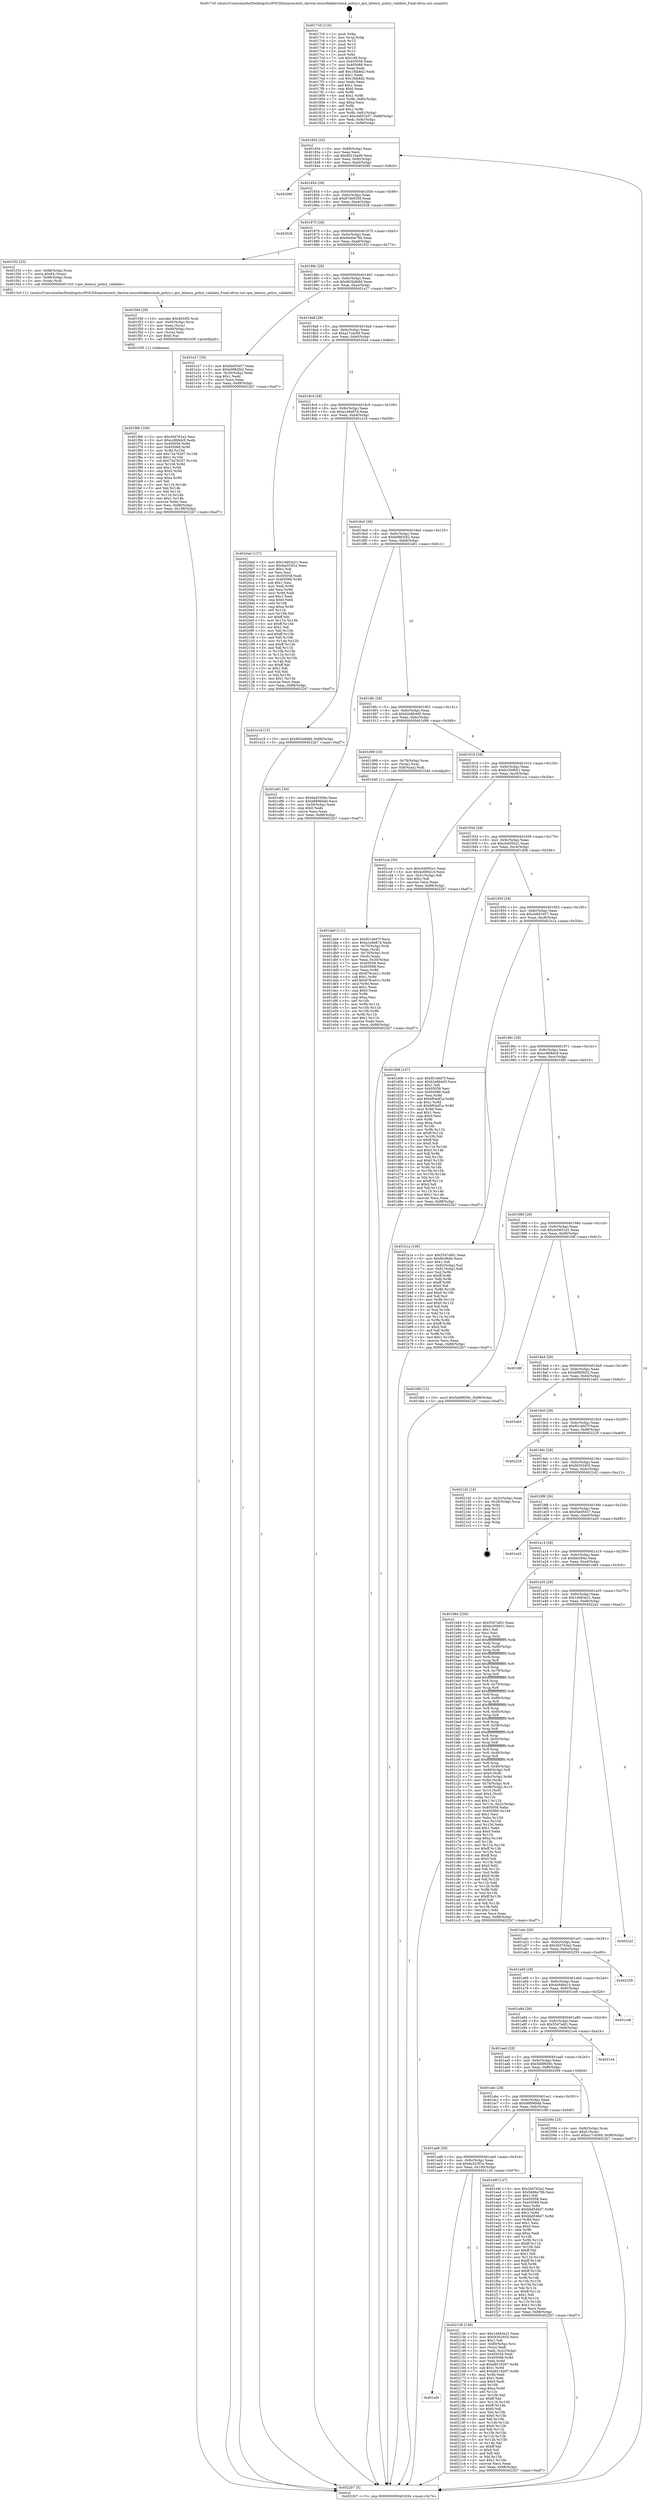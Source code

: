 digraph "0x4017c0" {
  label = "0x4017c0 (/mnt/c/Users/mathe/Desktop/tcc/POCII/binaries/extr_darwin-xnuosfmkkerntask_policy.c_qos_latency_policy_validate_Final-ollvm.out::main(0))"
  labelloc = "t"
  node[shape=record]

  Entry [label="",width=0.3,height=0.3,shape=circle,fillcolor=black,style=filled]
  "0x401834" [label="{
     0x401834 [32]\l
     | [instrs]\l
     &nbsp;&nbsp;0x401834 \<+6\>: mov -0x88(%rbp),%eax\l
     &nbsp;&nbsp;0x40183a \<+2\>: mov %eax,%ecx\l
     &nbsp;&nbsp;0x40183c \<+6\>: sub $0x8021bad6,%ecx\l
     &nbsp;&nbsp;0x401842 \<+6\>: mov %eax,-0x9c(%rbp)\l
     &nbsp;&nbsp;0x401848 \<+6\>: mov %ecx,-0xa0(%rbp)\l
     &nbsp;&nbsp;0x40184e \<+6\>: je 0000000000402080 \<main+0x8c0\>\l
  }"]
  "0x402080" [label="{
     0x402080\l
  }", style=dashed]
  "0x401854" [label="{
     0x401854 [28]\l
     | [instrs]\l
     &nbsp;&nbsp;0x401854 \<+5\>: jmp 0000000000401859 \<main+0x99\>\l
     &nbsp;&nbsp;0x401859 \<+6\>: mov -0x9c(%rbp),%eax\l
     &nbsp;&nbsp;0x40185f \<+5\>: sub $0x87de9338,%eax\l
     &nbsp;&nbsp;0x401864 \<+6\>: mov %eax,-0xa4(%rbp)\l
     &nbsp;&nbsp;0x40186a \<+6\>: je 0000000000402028 \<main+0x868\>\l
  }"]
  Exit [label="",width=0.3,height=0.3,shape=circle,fillcolor=black,style=filled,peripheries=2]
  "0x402028" [label="{
     0x402028\l
  }", style=dashed]
  "0x401870" [label="{
     0x401870 [28]\l
     | [instrs]\l
     &nbsp;&nbsp;0x401870 \<+5\>: jmp 0000000000401875 \<main+0xb5\>\l
     &nbsp;&nbsp;0x401875 \<+6\>: mov -0x9c(%rbp),%eax\l
     &nbsp;&nbsp;0x40187b \<+5\>: sub $0x9446a78b,%eax\l
     &nbsp;&nbsp;0x401880 \<+6\>: mov %eax,-0xa8(%rbp)\l
     &nbsp;&nbsp;0x401886 \<+6\>: je 0000000000401f32 \<main+0x772\>\l
  }"]
  "0x401af4" [label="{
     0x401af4\l
  }", style=dashed]
  "0x401f32" [label="{
     0x401f32 [23]\l
     | [instrs]\l
     &nbsp;&nbsp;0x401f32 \<+4\>: mov -0x68(%rbp),%rax\l
     &nbsp;&nbsp;0x401f36 \<+7\>: movq $0x64,(%rax)\l
     &nbsp;&nbsp;0x401f3d \<+4\>: mov -0x68(%rbp),%rax\l
     &nbsp;&nbsp;0x401f41 \<+3\>: mov (%rax),%rdi\l
     &nbsp;&nbsp;0x401f44 \<+5\>: call 00000000004013c0 \<qos_latency_policy_validate\>\l
     | [calls]\l
     &nbsp;&nbsp;0x4013c0 \{1\} (/mnt/c/Users/mathe/Desktop/tcc/POCII/binaries/extr_darwin-xnuosfmkkerntask_policy.c_qos_latency_policy_validate_Final-ollvm.out::qos_latency_policy_validate)\l
  }"]
  "0x40188c" [label="{
     0x40188c [28]\l
     | [instrs]\l
     &nbsp;&nbsp;0x40188c \<+5\>: jmp 0000000000401891 \<main+0xd1\>\l
     &nbsp;&nbsp;0x401891 \<+6\>: mov -0x9c(%rbp),%eax\l
     &nbsp;&nbsp;0x401897 \<+5\>: sub $0x962bdb8d,%eax\l
     &nbsp;&nbsp;0x40189c \<+6\>: mov %eax,-0xac(%rbp)\l
     &nbsp;&nbsp;0x4018a2 \<+6\>: je 0000000000401e27 \<main+0x667\>\l
  }"]
  "0x402136" [label="{
     0x402136 [156]\l
     | [instrs]\l
     &nbsp;&nbsp;0x402136 \<+5\>: mov $0x1d463e21,%eax\l
     &nbsp;&nbsp;0x40213b \<+5\>: mov $0xf4303455,%ecx\l
     &nbsp;&nbsp;0x402140 \<+2\>: mov $0x1,%dl\l
     &nbsp;&nbsp;0x402142 \<+4\>: mov -0x80(%rbp),%rsi\l
     &nbsp;&nbsp;0x402146 \<+2\>: mov (%rsi),%edi\l
     &nbsp;&nbsp;0x402148 \<+3\>: mov %edi,-0x2c(%rbp)\l
     &nbsp;&nbsp;0x40214b \<+7\>: mov 0x405058,%edi\l
     &nbsp;&nbsp;0x402152 \<+8\>: mov 0x405068,%r8d\l
     &nbsp;&nbsp;0x40215a \<+3\>: mov %edi,%r9d\l
     &nbsp;&nbsp;0x40215d \<+7\>: sub $0xb8519297,%r9d\l
     &nbsp;&nbsp;0x402164 \<+4\>: sub $0x1,%r9d\l
     &nbsp;&nbsp;0x402168 \<+7\>: add $0xb8519297,%r9d\l
     &nbsp;&nbsp;0x40216f \<+4\>: imul %r9d,%edi\l
     &nbsp;&nbsp;0x402173 \<+3\>: and $0x1,%edi\l
     &nbsp;&nbsp;0x402176 \<+3\>: cmp $0x0,%edi\l
     &nbsp;&nbsp;0x402179 \<+4\>: sete %r10b\l
     &nbsp;&nbsp;0x40217d \<+4\>: cmp $0xa,%r8d\l
     &nbsp;&nbsp;0x402181 \<+4\>: setl %r11b\l
     &nbsp;&nbsp;0x402185 \<+3\>: mov %r10b,%bl\l
     &nbsp;&nbsp;0x402188 \<+3\>: xor $0xff,%bl\l
     &nbsp;&nbsp;0x40218b \<+3\>: mov %r11b,%r14b\l
     &nbsp;&nbsp;0x40218e \<+4\>: xor $0xff,%r14b\l
     &nbsp;&nbsp;0x402192 \<+3\>: xor $0x0,%dl\l
     &nbsp;&nbsp;0x402195 \<+3\>: mov %bl,%r15b\l
     &nbsp;&nbsp;0x402198 \<+4\>: and $0x0,%r15b\l
     &nbsp;&nbsp;0x40219c \<+3\>: and %dl,%r10b\l
     &nbsp;&nbsp;0x40219f \<+3\>: mov %r14b,%r12b\l
     &nbsp;&nbsp;0x4021a2 \<+4\>: and $0x0,%r12b\l
     &nbsp;&nbsp;0x4021a6 \<+3\>: and %dl,%r11b\l
     &nbsp;&nbsp;0x4021a9 \<+3\>: or %r10b,%r15b\l
     &nbsp;&nbsp;0x4021ac \<+3\>: or %r11b,%r12b\l
     &nbsp;&nbsp;0x4021af \<+3\>: xor %r12b,%r15b\l
     &nbsp;&nbsp;0x4021b2 \<+3\>: or %r14b,%bl\l
     &nbsp;&nbsp;0x4021b5 \<+3\>: xor $0xff,%bl\l
     &nbsp;&nbsp;0x4021b8 \<+3\>: or $0x0,%dl\l
     &nbsp;&nbsp;0x4021bb \<+2\>: and %dl,%bl\l
     &nbsp;&nbsp;0x4021bd \<+3\>: or %bl,%r15b\l
     &nbsp;&nbsp;0x4021c0 \<+4\>: test $0x1,%r15b\l
     &nbsp;&nbsp;0x4021c4 \<+3\>: cmovne %ecx,%eax\l
     &nbsp;&nbsp;0x4021c7 \<+6\>: mov %eax,-0x88(%rbp)\l
     &nbsp;&nbsp;0x4021cd \<+5\>: jmp 00000000004022b7 \<main+0xaf7\>\l
  }"]
  "0x401e27" [label="{
     0x401e27 [30]\l
     | [instrs]\l
     &nbsp;&nbsp;0x401e27 \<+5\>: mov $0xf4e05457,%eax\l
     &nbsp;&nbsp;0x401e2c \<+5\>: mov $0xb0882f42,%ecx\l
     &nbsp;&nbsp;0x401e31 \<+3\>: mov -0x30(%rbp),%edx\l
     &nbsp;&nbsp;0x401e34 \<+3\>: cmp $0x1,%edx\l
     &nbsp;&nbsp;0x401e37 \<+3\>: cmovl %ecx,%eax\l
     &nbsp;&nbsp;0x401e3a \<+6\>: mov %eax,-0x88(%rbp)\l
     &nbsp;&nbsp;0x401e40 \<+5\>: jmp 00000000004022b7 \<main+0xaf7\>\l
  }"]
  "0x4018a8" [label="{
     0x4018a8 [28]\l
     | [instrs]\l
     &nbsp;&nbsp;0x4018a8 \<+5\>: jmp 00000000004018ad \<main+0xed\>\l
     &nbsp;&nbsp;0x4018ad \<+6\>: mov -0x9c(%rbp),%eax\l
     &nbsp;&nbsp;0x4018b3 \<+5\>: sub $0xa17cdc69,%eax\l
     &nbsp;&nbsp;0x4018b8 \<+6\>: mov %eax,-0xb0(%rbp)\l
     &nbsp;&nbsp;0x4018be \<+6\>: je 00000000004020ad \<main+0x8ed\>\l
  }"]
  "0x401f66" [label="{
     0x401f66 [106]\l
     | [instrs]\l
     &nbsp;&nbsp;0x401f66 \<+5\>: mov $0x26d763a2,%esi\l
     &nbsp;&nbsp;0x401f6b \<+5\>: mov $0xcc868dc9,%edx\l
     &nbsp;&nbsp;0x401f70 \<+8\>: mov 0x405058,%r8d\l
     &nbsp;&nbsp;0x401f78 \<+8\>: mov 0x405068,%r9d\l
     &nbsp;&nbsp;0x401f80 \<+3\>: mov %r8d,%r10d\l
     &nbsp;&nbsp;0x401f83 \<+7\>: add $0x73a76207,%r10d\l
     &nbsp;&nbsp;0x401f8a \<+4\>: sub $0x1,%r10d\l
     &nbsp;&nbsp;0x401f8e \<+7\>: sub $0x73a76207,%r10d\l
     &nbsp;&nbsp;0x401f95 \<+4\>: imul %r10d,%r8d\l
     &nbsp;&nbsp;0x401f99 \<+4\>: and $0x1,%r8d\l
     &nbsp;&nbsp;0x401f9d \<+4\>: cmp $0x0,%r8d\l
     &nbsp;&nbsp;0x401fa1 \<+4\>: sete %r11b\l
     &nbsp;&nbsp;0x401fa5 \<+4\>: cmp $0xa,%r9d\l
     &nbsp;&nbsp;0x401fa9 \<+3\>: setl %bl\l
     &nbsp;&nbsp;0x401fac \<+3\>: mov %r11b,%r14b\l
     &nbsp;&nbsp;0x401faf \<+3\>: and %bl,%r14b\l
     &nbsp;&nbsp;0x401fb2 \<+3\>: xor %bl,%r11b\l
     &nbsp;&nbsp;0x401fb5 \<+3\>: or %r11b,%r14b\l
     &nbsp;&nbsp;0x401fb8 \<+4\>: test $0x1,%r14b\l
     &nbsp;&nbsp;0x401fbc \<+3\>: cmovne %edx,%esi\l
     &nbsp;&nbsp;0x401fbf \<+6\>: mov %esi,-0x88(%rbp)\l
     &nbsp;&nbsp;0x401fc5 \<+6\>: mov %eax,-0x108(%rbp)\l
     &nbsp;&nbsp;0x401fcb \<+5\>: jmp 00000000004022b7 \<main+0xaf7\>\l
  }"]
  "0x4020ad" [label="{
     0x4020ad [137]\l
     | [instrs]\l
     &nbsp;&nbsp;0x4020ad \<+5\>: mov $0x1d463e21,%eax\l
     &nbsp;&nbsp;0x4020b2 \<+5\>: mov $0x6a553f1e,%ecx\l
     &nbsp;&nbsp;0x4020b7 \<+2\>: mov $0x1,%dl\l
     &nbsp;&nbsp;0x4020b9 \<+2\>: xor %esi,%esi\l
     &nbsp;&nbsp;0x4020bb \<+7\>: mov 0x405058,%edi\l
     &nbsp;&nbsp;0x4020c2 \<+8\>: mov 0x405068,%r8d\l
     &nbsp;&nbsp;0x4020ca \<+3\>: sub $0x1,%esi\l
     &nbsp;&nbsp;0x4020cd \<+3\>: mov %edi,%r9d\l
     &nbsp;&nbsp;0x4020d0 \<+3\>: add %esi,%r9d\l
     &nbsp;&nbsp;0x4020d3 \<+4\>: imul %r9d,%edi\l
     &nbsp;&nbsp;0x4020d7 \<+3\>: and $0x1,%edi\l
     &nbsp;&nbsp;0x4020da \<+3\>: cmp $0x0,%edi\l
     &nbsp;&nbsp;0x4020dd \<+4\>: sete %r10b\l
     &nbsp;&nbsp;0x4020e1 \<+4\>: cmp $0xa,%r8d\l
     &nbsp;&nbsp;0x4020e5 \<+4\>: setl %r11b\l
     &nbsp;&nbsp;0x4020e9 \<+3\>: mov %r10b,%bl\l
     &nbsp;&nbsp;0x4020ec \<+3\>: xor $0xff,%bl\l
     &nbsp;&nbsp;0x4020ef \<+3\>: mov %r11b,%r14b\l
     &nbsp;&nbsp;0x4020f2 \<+4\>: xor $0xff,%r14b\l
     &nbsp;&nbsp;0x4020f6 \<+3\>: xor $0x1,%dl\l
     &nbsp;&nbsp;0x4020f9 \<+3\>: mov %bl,%r15b\l
     &nbsp;&nbsp;0x4020fc \<+4\>: and $0xff,%r15b\l
     &nbsp;&nbsp;0x402100 \<+3\>: and %dl,%r10b\l
     &nbsp;&nbsp;0x402103 \<+3\>: mov %r14b,%r12b\l
     &nbsp;&nbsp;0x402106 \<+4\>: and $0xff,%r12b\l
     &nbsp;&nbsp;0x40210a \<+3\>: and %dl,%r11b\l
     &nbsp;&nbsp;0x40210d \<+3\>: or %r10b,%r15b\l
     &nbsp;&nbsp;0x402110 \<+3\>: or %r11b,%r12b\l
     &nbsp;&nbsp;0x402113 \<+3\>: xor %r12b,%r15b\l
     &nbsp;&nbsp;0x402116 \<+3\>: or %r14b,%bl\l
     &nbsp;&nbsp;0x402119 \<+3\>: xor $0xff,%bl\l
     &nbsp;&nbsp;0x40211c \<+3\>: or $0x1,%dl\l
     &nbsp;&nbsp;0x40211f \<+2\>: and %dl,%bl\l
     &nbsp;&nbsp;0x402121 \<+3\>: or %bl,%r15b\l
     &nbsp;&nbsp;0x402124 \<+4\>: test $0x1,%r15b\l
     &nbsp;&nbsp;0x402128 \<+3\>: cmovne %ecx,%eax\l
     &nbsp;&nbsp;0x40212b \<+6\>: mov %eax,-0x88(%rbp)\l
     &nbsp;&nbsp;0x402131 \<+5\>: jmp 00000000004022b7 \<main+0xaf7\>\l
  }"]
  "0x4018c4" [label="{
     0x4018c4 [28]\l
     | [instrs]\l
     &nbsp;&nbsp;0x4018c4 \<+5\>: jmp 00000000004018c9 \<main+0x109\>\l
     &nbsp;&nbsp;0x4018c9 \<+6\>: mov -0x9c(%rbp),%eax\l
     &nbsp;&nbsp;0x4018cf \<+5\>: sub $0xa1e9e87d,%eax\l
     &nbsp;&nbsp;0x4018d4 \<+6\>: mov %eax,-0xb4(%rbp)\l
     &nbsp;&nbsp;0x4018da \<+6\>: je 0000000000401e18 \<main+0x658\>\l
  }"]
  "0x401f49" [label="{
     0x401f49 [29]\l
     | [instrs]\l
     &nbsp;&nbsp;0x401f49 \<+10\>: movabs $0x4030f2,%rdi\l
     &nbsp;&nbsp;0x401f53 \<+4\>: mov -0x60(%rbp),%rcx\l
     &nbsp;&nbsp;0x401f57 \<+2\>: mov %eax,(%rcx)\l
     &nbsp;&nbsp;0x401f59 \<+4\>: mov -0x60(%rbp),%rcx\l
     &nbsp;&nbsp;0x401f5d \<+2\>: mov (%rcx),%esi\l
     &nbsp;&nbsp;0x401f5f \<+2\>: mov $0x0,%al\l
     &nbsp;&nbsp;0x401f61 \<+5\>: call 0000000000401030 \<printf@plt\>\l
     | [calls]\l
     &nbsp;&nbsp;0x401030 \{1\} (unknown)\l
  }"]
  "0x401e18" [label="{
     0x401e18 [15]\l
     | [instrs]\l
     &nbsp;&nbsp;0x401e18 \<+10\>: movl $0x962bdb8d,-0x88(%rbp)\l
     &nbsp;&nbsp;0x401e22 \<+5\>: jmp 00000000004022b7 \<main+0xaf7\>\l
  }"]
  "0x4018e0" [label="{
     0x4018e0 [28]\l
     | [instrs]\l
     &nbsp;&nbsp;0x4018e0 \<+5\>: jmp 00000000004018e5 \<main+0x125\>\l
     &nbsp;&nbsp;0x4018e5 \<+6\>: mov -0x9c(%rbp),%eax\l
     &nbsp;&nbsp;0x4018eb \<+5\>: sub $0xb0882f42,%eax\l
     &nbsp;&nbsp;0x4018f0 \<+6\>: mov %eax,-0xb8(%rbp)\l
     &nbsp;&nbsp;0x4018f6 \<+6\>: je 0000000000401e81 \<main+0x6c1\>\l
  }"]
  "0x401ad8" [label="{
     0x401ad8 [28]\l
     | [instrs]\l
     &nbsp;&nbsp;0x401ad8 \<+5\>: jmp 0000000000401add \<main+0x31d\>\l
     &nbsp;&nbsp;0x401add \<+6\>: mov -0x9c(%rbp),%eax\l
     &nbsp;&nbsp;0x401ae3 \<+5\>: sub $0x6a553f1e,%eax\l
     &nbsp;&nbsp;0x401ae8 \<+6\>: mov %eax,-0x100(%rbp)\l
     &nbsp;&nbsp;0x401aee \<+6\>: je 0000000000402136 \<main+0x976\>\l
  }"]
  "0x401e81" [label="{
     0x401e81 [30]\l
     | [instrs]\l
     &nbsp;&nbsp;0x401e81 \<+5\>: mov $0x6ed3308e,%eax\l
     &nbsp;&nbsp;0x401e86 \<+5\>: mov $0x68896bdd,%ecx\l
     &nbsp;&nbsp;0x401e8b \<+3\>: mov -0x30(%rbp),%edx\l
     &nbsp;&nbsp;0x401e8e \<+3\>: cmp $0x0,%edx\l
     &nbsp;&nbsp;0x401e91 \<+3\>: cmove %ecx,%eax\l
     &nbsp;&nbsp;0x401e94 \<+6\>: mov %eax,-0x88(%rbp)\l
     &nbsp;&nbsp;0x401e9a \<+5\>: jmp 00000000004022b7 \<main+0xaf7\>\l
  }"]
  "0x4018fc" [label="{
     0x4018fc [28]\l
     | [instrs]\l
     &nbsp;&nbsp;0x4018fc \<+5\>: jmp 0000000000401901 \<main+0x141\>\l
     &nbsp;&nbsp;0x401901 \<+6\>: mov -0x9c(%rbp),%eax\l
     &nbsp;&nbsp;0x401907 \<+5\>: sub $0xb2e6b4d5,%eax\l
     &nbsp;&nbsp;0x40190c \<+6\>: mov %eax,-0xbc(%rbp)\l
     &nbsp;&nbsp;0x401912 \<+6\>: je 0000000000401d99 \<main+0x5d9\>\l
  }"]
  "0x401e9f" [label="{
     0x401e9f [147]\l
     | [instrs]\l
     &nbsp;&nbsp;0x401e9f \<+5\>: mov $0x26d763a2,%eax\l
     &nbsp;&nbsp;0x401ea4 \<+5\>: mov $0x9446a78b,%ecx\l
     &nbsp;&nbsp;0x401ea9 \<+2\>: mov $0x1,%dl\l
     &nbsp;&nbsp;0x401eab \<+7\>: mov 0x405058,%esi\l
     &nbsp;&nbsp;0x401eb2 \<+7\>: mov 0x405068,%edi\l
     &nbsp;&nbsp;0x401eb9 \<+3\>: mov %esi,%r8d\l
     &nbsp;&nbsp;0x401ebc \<+7\>: sub $0xbbd546d7,%r8d\l
     &nbsp;&nbsp;0x401ec3 \<+4\>: sub $0x1,%r8d\l
     &nbsp;&nbsp;0x401ec7 \<+7\>: add $0xbbd546d7,%r8d\l
     &nbsp;&nbsp;0x401ece \<+4\>: imul %r8d,%esi\l
     &nbsp;&nbsp;0x401ed2 \<+3\>: and $0x1,%esi\l
     &nbsp;&nbsp;0x401ed5 \<+3\>: cmp $0x0,%esi\l
     &nbsp;&nbsp;0x401ed8 \<+4\>: sete %r9b\l
     &nbsp;&nbsp;0x401edc \<+3\>: cmp $0xa,%edi\l
     &nbsp;&nbsp;0x401edf \<+4\>: setl %r10b\l
     &nbsp;&nbsp;0x401ee3 \<+3\>: mov %r9b,%r11b\l
     &nbsp;&nbsp;0x401ee6 \<+4\>: xor $0xff,%r11b\l
     &nbsp;&nbsp;0x401eea \<+3\>: mov %r10b,%bl\l
     &nbsp;&nbsp;0x401eed \<+3\>: xor $0xff,%bl\l
     &nbsp;&nbsp;0x401ef0 \<+3\>: xor $0x1,%dl\l
     &nbsp;&nbsp;0x401ef3 \<+3\>: mov %r11b,%r14b\l
     &nbsp;&nbsp;0x401ef6 \<+4\>: and $0xff,%r14b\l
     &nbsp;&nbsp;0x401efa \<+3\>: and %dl,%r9b\l
     &nbsp;&nbsp;0x401efd \<+3\>: mov %bl,%r15b\l
     &nbsp;&nbsp;0x401f00 \<+4\>: and $0xff,%r15b\l
     &nbsp;&nbsp;0x401f04 \<+3\>: and %dl,%r10b\l
     &nbsp;&nbsp;0x401f07 \<+3\>: or %r9b,%r14b\l
     &nbsp;&nbsp;0x401f0a \<+3\>: or %r10b,%r15b\l
     &nbsp;&nbsp;0x401f0d \<+3\>: xor %r15b,%r14b\l
     &nbsp;&nbsp;0x401f10 \<+3\>: or %bl,%r11b\l
     &nbsp;&nbsp;0x401f13 \<+4\>: xor $0xff,%r11b\l
     &nbsp;&nbsp;0x401f17 \<+3\>: or $0x1,%dl\l
     &nbsp;&nbsp;0x401f1a \<+3\>: and %dl,%r11b\l
     &nbsp;&nbsp;0x401f1d \<+3\>: or %r11b,%r14b\l
     &nbsp;&nbsp;0x401f20 \<+4\>: test $0x1,%r14b\l
     &nbsp;&nbsp;0x401f24 \<+3\>: cmovne %ecx,%eax\l
     &nbsp;&nbsp;0x401f27 \<+6\>: mov %eax,-0x88(%rbp)\l
     &nbsp;&nbsp;0x401f2d \<+5\>: jmp 00000000004022b7 \<main+0xaf7\>\l
  }"]
  "0x401d99" [label="{
     0x401d99 [16]\l
     | [instrs]\l
     &nbsp;&nbsp;0x401d99 \<+4\>: mov -0x78(%rbp),%rax\l
     &nbsp;&nbsp;0x401d9d \<+3\>: mov (%rax),%rax\l
     &nbsp;&nbsp;0x401da0 \<+4\>: mov 0x8(%rax),%rdi\l
     &nbsp;&nbsp;0x401da4 \<+5\>: call 0000000000401040 \<atoi@plt\>\l
     | [calls]\l
     &nbsp;&nbsp;0x401040 \{1\} (unknown)\l
  }"]
  "0x401918" [label="{
     0x401918 [28]\l
     | [instrs]\l
     &nbsp;&nbsp;0x401918 \<+5\>: jmp 000000000040191d \<main+0x15d\>\l
     &nbsp;&nbsp;0x40191d \<+6\>: mov -0x9c(%rbp),%eax\l
     &nbsp;&nbsp;0x401923 \<+5\>: sub $0xbc300b51,%eax\l
     &nbsp;&nbsp;0x401928 \<+6\>: mov %eax,-0xc0(%rbp)\l
     &nbsp;&nbsp;0x40192e \<+6\>: je 0000000000401cca \<main+0x50a\>\l
  }"]
  "0x401abc" [label="{
     0x401abc [28]\l
     | [instrs]\l
     &nbsp;&nbsp;0x401abc \<+5\>: jmp 0000000000401ac1 \<main+0x301\>\l
     &nbsp;&nbsp;0x401ac1 \<+6\>: mov -0x9c(%rbp),%eax\l
     &nbsp;&nbsp;0x401ac7 \<+5\>: sub $0x68896bdd,%eax\l
     &nbsp;&nbsp;0x401acc \<+6\>: mov %eax,-0xfc(%rbp)\l
     &nbsp;&nbsp;0x401ad2 \<+6\>: je 0000000000401e9f \<main+0x6df\>\l
  }"]
  "0x401cca" [label="{
     0x401cca [30]\l
     | [instrs]\l
     &nbsp;&nbsp;0x401cca \<+5\>: mov $0xcb4092a1,%eax\l
     &nbsp;&nbsp;0x401ccf \<+5\>: mov $0x4c690e14,%ecx\l
     &nbsp;&nbsp;0x401cd4 \<+3\>: mov -0x31(%rbp),%dl\l
     &nbsp;&nbsp;0x401cd7 \<+3\>: test $0x1,%dl\l
     &nbsp;&nbsp;0x401cda \<+3\>: cmovne %ecx,%eax\l
     &nbsp;&nbsp;0x401cdd \<+6\>: mov %eax,-0x88(%rbp)\l
     &nbsp;&nbsp;0x401ce3 \<+5\>: jmp 00000000004022b7 \<main+0xaf7\>\l
  }"]
  "0x401934" [label="{
     0x401934 [28]\l
     | [instrs]\l
     &nbsp;&nbsp;0x401934 \<+5\>: jmp 0000000000401939 \<main+0x179\>\l
     &nbsp;&nbsp;0x401939 \<+6\>: mov -0x9c(%rbp),%eax\l
     &nbsp;&nbsp;0x40193f \<+5\>: sub $0xcb4092a1,%eax\l
     &nbsp;&nbsp;0x401944 \<+6\>: mov %eax,-0xc4(%rbp)\l
     &nbsp;&nbsp;0x40194a \<+6\>: je 0000000000401d06 \<main+0x546\>\l
  }"]
  "0x402094" [label="{
     0x402094 [25]\l
     | [instrs]\l
     &nbsp;&nbsp;0x402094 \<+4\>: mov -0x80(%rbp),%rax\l
     &nbsp;&nbsp;0x402098 \<+6\>: movl $0x0,(%rax)\l
     &nbsp;&nbsp;0x40209e \<+10\>: movl $0xa17cdc69,-0x88(%rbp)\l
     &nbsp;&nbsp;0x4020a8 \<+5\>: jmp 00000000004022b7 \<main+0xaf7\>\l
  }"]
  "0x401d06" [label="{
     0x401d06 [147]\l
     | [instrs]\l
     &nbsp;&nbsp;0x401d06 \<+5\>: mov $0xf0146d7f,%eax\l
     &nbsp;&nbsp;0x401d0b \<+5\>: mov $0xb2e6b4d5,%ecx\l
     &nbsp;&nbsp;0x401d10 \<+2\>: mov $0x1,%dl\l
     &nbsp;&nbsp;0x401d12 \<+7\>: mov 0x405058,%esi\l
     &nbsp;&nbsp;0x401d19 \<+7\>: mov 0x405068,%edi\l
     &nbsp;&nbsp;0x401d20 \<+3\>: mov %esi,%r8d\l
     &nbsp;&nbsp;0x401d23 \<+7\>: add $0x6f04df1a,%r8d\l
     &nbsp;&nbsp;0x401d2a \<+4\>: sub $0x1,%r8d\l
     &nbsp;&nbsp;0x401d2e \<+7\>: sub $0x6f04df1a,%r8d\l
     &nbsp;&nbsp;0x401d35 \<+4\>: imul %r8d,%esi\l
     &nbsp;&nbsp;0x401d39 \<+3\>: and $0x1,%esi\l
     &nbsp;&nbsp;0x401d3c \<+3\>: cmp $0x0,%esi\l
     &nbsp;&nbsp;0x401d3f \<+4\>: sete %r9b\l
     &nbsp;&nbsp;0x401d43 \<+3\>: cmp $0xa,%edi\l
     &nbsp;&nbsp;0x401d46 \<+4\>: setl %r10b\l
     &nbsp;&nbsp;0x401d4a \<+3\>: mov %r9b,%r11b\l
     &nbsp;&nbsp;0x401d4d \<+4\>: xor $0xff,%r11b\l
     &nbsp;&nbsp;0x401d51 \<+3\>: mov %r10b,%bl\l
     &nbsp;&nbsp;0x401d54 \<+3\>: xor $0xff,%bl\l
     &nbsp;&nbsp;0x401d57 \<+3\>: xor $0x0,%dl\l
     &nbsp;&nbsp;0x401d5a \<+3\>: mov %r11b,%r14b\l
     &nbsp;&nbsp;0x401d5d \<+4\>: and $0x0,%r14b\l
     &nbsp;&nbsp;0x401d61 \<+3\>: and %dl,%r9b\l
     &nbsp;&nbsp;0x401d64 \<+3\>: mov %bl,%r15b\l
     &nbsp;&nbsp;0x401d67 \<+4\>: and $0x0,%r15b\l
     &nbsp;&nbsp;0x401d6b \<+3\>: and %dl,%r10b\l
     &nbsp;&nbsp;0x401d6e \<+3\>: or %r9b,%r14b\l
     &nbsp;&nbsp;0x401d71 \<+3\>: or %r10b,%r15b\l
     &nbsp;&nbsp;0x401d74 \<+3\>: xor %r15b,%r14b\l
     &nbsp;&nbsp;0x401d77 \<+3\>: or %bl,%r11b\l
     &nbsp;&nbsp;0x401d7a \<+4\>: xor $0xff,%r11b\l
     &nbsp;&nbsp;0x401d7e \<+3\>: or $0x0,%dl\l
     &nbsp;&nbsp;0x401d81 \<+3\>: and %dl,%r11b\l
     &nbsp;&nbsp;0x401d84 \<+3\>: or %r11b,%r14b\l
     &nbsp;&nbsp;0x401d87 \<+4\>: test $0x1,%r14b\l
     &nbsp;&nbsp;0x401d8b \<+3\>: cmovne %ecx,%eax\l
     &nbsp;&nbsp;0x401d8e \<+6\>: mov %eax,-0x88(%rbp)\l
     &nbsp;&nbsp;0x401d94 \<+5\>: jmp 00000000004022b7 \<main+0xaf7\>\l
  }"]
  "0x401950" [label="{
     0x401950 [28]\l
     | [instrs]\l
     &nbsp;&nbsp;0x401950 \<+5\>: jmp 0000000000401955 \<main+0x195\>\l
     &nbsp;&nbsp;0x401955 \<+6\>: mov -0x9c(%rbp),%eax\l
     &nbsp;&nbsp;0x40195b \<+5\>: sub $0xcb691b57,%eax\l
     &nbsp;&nbsp;0x401960 \<+6\>: mov %eax,-0xc8(%rbp)\l
     &nbsp;&nbsp;0x401966 \<+6\>: je 0000000000401b1a \<main+0x35a\>\l
  }"]
  "0x401aa0" [label="{
     0x401aa0 [28]\l
     | [instrs]\l
     &nbsp;&nbsp;0x401aa0 \<+5\>: jmp 0000000000401aa5 \<main+0x2e5\>\l
     &nbsp;&nbsp;0x401aa5 \<+6\>: mov -0x9c(%rbp),%eax\l
     &nbsp;&nbsp;0x401aab \<+5\>: sub $0x5dd9659c,%eax\l
     &nbsp;&nbsp;0x401ab0 \<+6\>: mov %eax,-0xf8(%rbp)\l
     &nbsp;&nbsp;0x401ab6 \<+6\>: je 0000000000402094 \<main+0x8d4\>\l
  }"]
  "0x401b1a" [label="{
     0x401b1a [106]\l
     | [instrs]\l
     &nbsp;&nbsp;0x401b1a \<+5\>: mov $0x5547afd1,%eax\l
     &nbsp;&nbsp;0x401b1f \<+5\>: mov $0xfdc084e,%ecx\l
     &nbsp;&nbsp;0x401b24 \<+2\>: mov $0x1,%dl\l
     &nbsp;&nbsp;0x401b26 \<+7\>: mov -0x82(%rbp),%sil\l
     &nbsp;&nbsp;0x401b2d \<+7\>: mov -0x81(%rbp),%dil\l
     &nbsp;&nbsp;0x401b34 \<+3\>: mov %sil,%r8b\l
     &nbsp;&nbsp;0x401b37 \<+4\>: xor $0xff,%r8b\l
     &nbsp;&nbsp;0x401b3b \<+3\>: mov %dil,%r9b\l
     &nbsp;&nbsp;0x401b3e \<+4\>: xor $0xff,%r9b\l
     &nbsp;&nbsp;0x401b42 \<+3\>: xor $0x0,%dl\l
     &nbsp;&nbsp;0x401b45 \<+3\>: mov %r8b,%r10b\l
     &nbsp;&nbsp;0x401b48 \<+4\>: and $0x0,%r10b\l
     &nbsp;&nbsp;0x401b4c \<+3\>: and %dl,%sil\l
     &nbsp;&nbsp;0x401b4f \<+3\>: mov %r9b,%r11b\l
     &nbsp;&nbsp;0x401b52 \<+4\>: and $0x0,%r11b\l
     &nbsp;&nbsp;0x401b56 \<+3\>: and %dl,%dil\l
     &nbsp;&nbsp;0x401b59 \<+3\>: or %sil,%r10b\l
     &nbsp;&nbsp;0x401b5c \<+3\>: or %dil,%r11b\l
     &nbsp;&nbsp;0x401b5f \<+3\>: xor %r11b,%r10b\l
     &nbsp;&nbsp;0x401b62 \<+3\>: or %r9b,%r8b\l
     &nbsp;&nbsp;0x401b65 \<+4\>: xor $0xff,%r8b\l
     &nbsp;&nbsp;0x401b69 \<+3\>: or $0x0,%dl\l
     &nbsp;&nbsp;0x401b6c \<+3\>: and %dl,%r8b\l
     &nbsp;&nbsp;0x401b6f \<+3\>: or %r8b,%r10b\l
     &nbsp;&nbsp;0x401b72 \<+4\>: test $0x1,%r10b\l
     &nbsp;&nbsp;0x401b76 \<+3\>: cmovne %ecx,%eax\l
     &nbsp;&nbsp;0x401b79 \<+6\>: mov %eax,-0x88(%rbp)\l
     &nbsp;&nbsp;0x401b7f \<+5\>: jmp 00000000004022b7 \<main+0xaf7\>\l
  }"]
  "0x40196c" [label="{
     0x40196c [28]\l
     | [instrs]\l
     &nbsp;&nbsp;0x40196c \<+5\>: jmp 0000000000401971 \<main+0x1b1\>\l
     &nbsp;&nbsp;0x401971 \<+6\>: mov -0x9c(%rbp),%eax\l
     &nbsp;&nbsp;0x401977 \<+5\>: sub $0xcc868dc9,%eax\l
     &nbsp;&nbsp;0x40197c \<+6\>: mov %eax,-0xcc(%rbp)\l
     &nbsp;&nbsp;0x401982 \<+6\>: je 0000000000401fd0 \<main+0x810\>\l
  }"]
  "0x4022b7" [label="{
     0x4022b7 [5]\l
     | [instrs]\l
     &nbsp;&nbsp;0x4022b7 \<+5\>: jmp 0000000000401834 \<main+0x74\>\l
  }"]
  "0x4017c0" [label="{
     0x4017c0 [116]\l
     | [instrs]\l
     &nbsp;&nbsp;0x4017c0 \<+1\>: push %rbp\l
     &nbsp;&nbsp;0x4017c1 \<+3\>: mov %rsp,%rbp\l
     &nbsp;&nbsp;0x4017c4 \<+2\>: push %r15\l
     &nbsp;&nbsp;0x4017c6 \<+2\>: push %r14\l
     &nbsp;&nbsp;0x4017c8 \<+2\>: push %r13\l
     &nbsp;&nbsp;0x4017ca \<+2\>: push %r12\l
     &nbsp;&nbsp;0x4017cc \<+1\>: push %rbx\l
     &nbsp;&nbsp;0x4017cd \<+7\>: sub $0x108,%rsp\l
     &nbsp;&nbsp;0x4017d4 \<+7\>: mov 0x405058,%eax\l
     &nbsp;&nbsp;0x4017db \<+7\>: mov 0x405068,%ecx\l
     &nbsp;&nbsp;0x4017e2 \<+2\>: mov %eax,%edx\l
     &nbsp;&nbsp;0x4017e4 \<+6\>: add $0x1fdb8d2,%edx\l
     &nbsp;&nbsp;0x4017ea \<+3\>: sub $0x1,%edx\l
     &nbsp;&nbsp;0x4017ed \<+6\>: sub $0x1fdb8d2,%edx\l
     &nbsp;&nbsp;0x4017f3 \<+3\>: imul %edx,%eax\l
     &nbsp;&nbsp;0x4017f6 \<+3\>: and $0x1,%eax\l
     &nbsp;&nbsp;0x4017f9 \<+3\>: cmp $0x0,%eax\l
     &nbsp;&nbsp;0x4017fc \<+4\>: sete %r8b\l
     &nbsp;&nbsp;0x401800 \<+4\>: and $0x1,%r8b\l
     &nbsp;&nbsp;0x401804 \<+7\>: mov %r8b,-0x82(%rbp)\l
     &nbsp;&nbsp;0x40180b \<+3\>: cmp $0xa,%ecx\l
     &nbsp;&nbsp;0x40180e \<+4\>: setl %r8b\l
     &nbsp;&nbsp;0x401812 \<+4\>: and $0x1,%r8b\l
     &nbsp;&nbsp;0x401816 \<+7\>: mov %r8b,-0x81(%rbp)\l
     &nbsp;&nbsp;0x40181d \<+10\>: movl $0xcb691b57,-0x88(%rbp)\l
     &nbsp;&nbsp;0x401827 \<+6\>: mov %edi,-0x8c(%rbp)\l
     &nbsp;&nbsp;0x40182d \<+7\>: mov %rsi,-0x98(%rbp)\l
  }"]
  "0x4021e4" [label="{
     0x4021e4\l
  }", style=dashed]
  "0x401fd0" [label="{
     0x401fd0 [15]\l
     | [instrs]\l
     &nbsp;&nbsp;0x401fd0 \<+10\>: movl $0x5dd9659c,-0x88(%rbp)\l
     &nbsp;&nbsp;0x401fda \<+5\>: jmp 00000000004022b7 \<main+0xaf7\>\l
  }"]
  "0x401988" [label="{
     0x401988 [28]\l
     | [instrs]\l
     &nbsp;&nbsp;0x401988 \<+5\>: jmp 000000000040198d \<main+0x1cd\>\l
     &nbsp;&nbsp;0x40198d \<+6\>: mov -0x9c(%rbp),%eax\l
     &nbsp;&nbsp;0x401993 \<+5\>: sub $0xdc0651d1,%eax\l
     &nbsp;&nbsp;0x401998 \<+6\>: mov %eax,-0xd0(%rbp)\l
     &nbsp;&nbsp;0x40199e \<+6\>: je 0000000000401fdf \<main+0x81f\>\l
  }"]
  "0x401a84" [label="{
     0x401a84 [28]\l
     | [instrs]\l
     &nbsp;&nbsp;0x401a84 \<+5\>: jmp 0000000000401a89 \<main+0x2c9\>\l
     &nbsp;&nbsp;0x401a89 \<+6\>: mov -0x9c(%rbp),%eax\l
     &nbsp;&nbsp;0x401a8f \<+5\>: sub $0x5547afd1,%eax\l
     &nbsp;&nbsp;0x401a94 \<+6\>: mov %eax,-0xf4(%rbp)\l
     &nbsp;&nbsp;0x401a9a \<+6\>: je 00000000004021e4 \<main+0xa24\>\l
  }"]
  "0x401fdf" [label="{
     0x401fdf\l
  }", style=dashed]
  "0x4019a4" [label="{
     0x4019a4 [28]\l
     | [instrs]\l
     &nbsp;&nbsp;0x4019a4 \<+5\>: jmp 00000000004019a9 \<main+0x1e9\>\l
     &nbsp;&nbsp;0x4019a9 \<+6\>: mov -0x9c(%rbp),%eax\l
     &nbsp;&nbsp;0x4019af \<+5\>: sub $0xdf480b52,%eax\l
     &nbsp;&nbsp;0x4019b4 \<+6\>: mov %eax,-0xd4(%rbp)\l
     &nbsp;&nbsp;0x4019ba \<+6\>: je 0000000000401e63 \<main+0x6a3\>\l
  }"]
  "0x401ce8" [label="{
     0x401ce8\l
  }", style=dashed]
  "0x401e63" [label="{
     0x401e63\l
  }", style=dashed]
  "0x4019c0" [label="{
     0x4019c0 [28]\l
     | [instrs]\l
     &nbsp;&nbsp;0x4019c0 \<+5\>: jmp 00000000004019c5 \<main+0x205\>\l
     &nbsp;&nbsp;0x4019c5 \<+6\>: mov -0x9c(%rbp),%eax\l
     &nbsp;&nbsp;0x4019cb \<+5\>: sub $0xf0146d7f,%eax\l
     &nbsp;&nbsp;0x4019d0 \<+6\>: mov %eax,-0xd8(%rbp)\l
     &nbsp;&nbsp;0x4019d6 \<+6\>: je 0000000000402229 \<main+0xa69\>\l
  }"]
  "0x401a68" [label="{
     0x401a68 [28]\l
     | [instrs]\l
     &nbsp;&nbsp;0x401a68 \<+5\>: jmp 0000000000401a6d \<main+0x2ad\>\l
     &nbsp;&nbsp;0x401a6d \<+6\>: mov -0x9c(%rbp),%eax\l
     &nbsp;&nbsp;0x401a73 \<+5\>: sub $0x4c690e14,%eax\l
     &nbsp;&nbsp;0x401a78 \<+6\>: mov %eax,-0xf0(%rbp)\l
     &nbsp;&nbsp;0x401a7e \<+6\>: je 0000000000401ce8 \<main+0x528\>\l
  }"]
  "0x402229" [label="{
     0x402229\l
  }", style=dashed]
  "0x4019dc" [label="{
     0x4019dc [28]\l
     | [instrs]\l
     &nbsp;&nbsp;0x4019dc \<+5\>: jmp 00000000004019e1 \<main+0x221\>\l
     &nbsp;&nbsp;0x4019e1 \<+6\>: mov -0x9c(%rbp),%eax\l
     &nbsp;&nbsp;0x4019e7 \<+5\>: sub $0xf4303455,%eax\l
     &nbsp;&nbsp;0x4019ec \<+6\>: mov %eax,-0xdc(%rbp)\l
     &nbsp;&nbsp;0x4019f2 \<+6\>: je 00000000004021d2 \<main+0xa12\>\l
  }"]
  "0x402259" [label="{
     0x402259\l
  }", style=dashed]
  "0x4021d2" [label="{
     0x4021d2 [18]\l
     | [instrs]\l
     &nbsp;&nbsp;0x4021d2 \<+3\>: mov -0x2c(%rbp),%eax\l
     &nbsp;&nbsp;0x4021d5 \<+4\>: lea -0x28(%rbp),%rsp\l
     &nbsp;&nbsp;0x4021d9 \<+1\>: pop %rbx\l
     &nbsp;&nbsp;0x4021da \<+2\>: pop %r12\l
     &nbsp;&nbsp;0x4021dc \<+2\>: pop %r13\l
     &nbsp;&nbsp;0x4021de \<+2\>: pop %r14\l
     &nbsp;&nbsp;0x4021e0 \<+2\>: pop %r15\l
     &nbsp;&nbsp;0x4021e2 \<+1\>: pop %rbp\l
     &nbsp;&nbsp;0x4021e3 \<+1\>: ret\l
  }"]
  "0x4019f8" [label="{
     0x4019f8 [28]\l
     | [instrs]\l
     &nbsp;&nbsp;0x4019f8 \<+5\>: jmp 00000000004019fd \<main+0x23d\>\l
     &nbsp;&nbsp;0x4019fd \<+6\>: mov -0x9c(%rbp),%eax\l
     &nbsp;&nbsp;0x401a03 \<+5\>: sub $0xf4e05457,%eax\l
     &nbsp;&nbsp;0x401a08 \<+6\>: mov %eax,-0xe0(%rbp)\l
     &nbsp;&nbsp;0x401a0e \<+6\>: je 0000000000401e45 \<main+0x685\>\l
  }"]
  "0x401a4c" [label="{
     0x401a4c [28]\l
     | [instrs]\l
     &nbsp;&nbsp;0x401a4c \<+5\>: jmp 0000000000401a51 \<main+0x291\>\l
     &nbsp;&nbsp;0x401a51 \<+6\>: mov -0x9c(%rbp),%eax\l
     &nbsp;&nbsp;0x401a57 \<+5\>: sub $0x26d763a2,%eax\l
     &nbsp;&nbsp;0x401a5c \<+6\>: mov %eax,-0xec(%rbp)\l
     &nbsp;&nbsp;0x401a62 \<+6\>: je 0000000000402259 \<main+0xa99\>\l
  }"]
  "0x401e45" [label="{
     0x401e45\l
  }", style=dashed]
  "0x401a14" [label="{
     0x401a14 [28]\l
     | [instrs]\l
     &nbsp;&nbsp;0x401a14 \<+5\>: jmp 0000000000401a19 \<main+0x259\>\l
     &nbsp;&nbsp;0x401a19 \<+6\>: mov -0x9c(%rbp),%eax\l
     &nbsp;&nbsp;0x401a1f \<+5\>: sub $0xfdc084e,%eax\l
     &nbsp;&nbsp;0x401a24 \<+6\>: mov %eax,-0xe4(%rbp)\l
     &nbsp;&nbsp;0x401a2a \<+6\>: je 0000000000401b84 \<main+0x3c4\>\l
  }"]
  "0x4022a2" [label="{
     0x4022a2\l
  }", style=dashed]
  "0x401b84" [label="{
     0x401b84 [326]\l
     | [instrs]\l
     &nbsp;&nbsp;0x401b84 \<+5\>: mov $0x5547afd1,%eax\l
     &nbsp;&nbsp;0x401b89 \<+5\>: mov $0xbc300b51,%ecx\l
     &nbsp;&nbsp;0x401b8e \<+2\>: mov $0x1,%dl\l
     &nbsp;&nbsp;0x401b90 \<+2\>: xor %esi,%esi\l
     &nbsp;&nbsp;0x401b92 \<+3\>: mov %rsp,%rdi\l
     &nbsp;&nbsp;0x401b95 \<+4\>: add $0xfffffffffffffff0,%rdi\l
     &nbsp;&nbsp;0x401b99 \<+3\>: mov %rdi,%rsp\l
     &nbsp;&nbsp;0x401b9c \<+4\>: mov %rdi,-0x80(%rbp)\l
     &nbsp;&nbsp;0x401ba0 \<+3\>: mov %rsp,%rdi\l
     &nbsp;&nbsp;0x401ba3 \<+4\>: add $0xfffffffffffffff0,%rdi\l
     &nbsp;&nbsp;0x401ba7 \<+3\>: mov %rdi,%rsp\l
     &nbsp;&nbsp;0x401baa \<+3\>: mov %rsp,%r8\l
     &nbsp;&nbsp;0x401bad \<+4\>: add $0xfffffffffffffff0,%r8\l
     &nbsp;&nbsp;0x401bb1 \<+3\>: mov %r8,%rsp\l
     &nbsp;&nbsp;0x401bb4 \<+4\>: mov %r8,-0x78(%rbp)\l
     &nbsp;&nbsp;0x401bb8 \<+3\>: mov %rsp,%r8\l
     &nbsp;&nbsp;0x401bbb \<+4\>: add $0xfffffffffffffff0,%r8\l
     &nbsp;&nbsp;0x401bbf \<+3\>: mov %r8,%rsp\l
     &nbsp;&nbsp;0x401bc2 \<+4\>: mov %r8,-0x70(%rbp)\l
     &nbsp;&nbsp;0x401bc6 \<+3\>: mov %rsp,%r8\l
     &nbsp;&nbsp;0x401bc9 \<+4\>: add $0xfffffffffffffff0,%r8\l
     &nbsp;&nbsp;0x401bcd \<+3\>: mov %r8,%rsp\l
     &nbsp;&nbsp;0x401bd0 \<+4\>: mov %r8,-0x68(%rbp)\l
     &nbsp;&nbsp;0x401bd4 \<+3\>: mov %rsp,%r8\l
     &nbsp;&nbsp;0x401bd7 \<+4\>: add $0xfffffffffffffff0,%r8\l
     &nbsp;&nbsp;0x401bdb \<+3\>: mov %r8,%rsp\l
     &nbsp;&nbsp;0x401bde \<+4\>: mov %r8,-0x60(%rbp)\l
     &nbsp;&nbsp;0x401be2 \<+3\>: mov %rsp,%r8\l
     &nbsp;&nbsp;0x401be5 \<+4\>: add $0xfffffffffffffff0,%r8\l
     &nbsp;&nbsp;0x401be9 \<+3\>: mov %r8,%rsp\l
     &nbsp;&nbsp;0x401bec \<+4\>: mov %r8,-0x58(%rbp)\l
     &nbsp;&nbsp;0x401bf0 \<+3\>: mov %rsp,%r8\l
     &nbsp;&nbsp;0x401bf3 \<+4\>: add $0xfffffffffffffff0,%r8\l
     &nbsp;&nbsp;0x401bf7 \<+3\>: mov %r8,%rsp\l
     &nbsp;&nbsp;0x401bfa \<+4\>: mov %r8,-0x50(%rbp)\l
     &nbsp;&nbsp;0x401bfe \<+3\>: mov %rsp,%r8\l
     &nbsp;&nbsp;0x401c01 \<+4\>: add $0xfffffffffffffff0,%r8\l
     &nbsp;&nbsp;0x401c05 \<+3\>: mov %r8,%rsp\l
     &nbsp;&nbsp;0x401c08 \<+4\>: mov %r8,-0x48(%rbp)\l
     &nbsp;&nbsp;0x401c0c \<+3\>: mov %rsp,%r8\l
     &nbsp;&nbsp;0x401c0f \<+4\>: add $0xfffffffffffffff0,%r8\l
     &nbsp;&nbsp;0x401c13 \<+3\>: mov %r8,%rsp\l
     &nbsp;&nbsp;0x401c16 \<+4\>: mov %r8,-0x40(%rbp)\l
     &nbsp;&nbsp;0x401c1a \<+4\>: mov -0x80(%rbp),%r8\l
     &nbsp;&nbsp;0x401c1e \<+7\>: movl $0x0,(%r8)\l
     &nbsp;&nbsp;0x401c25 \<+7\>: mov -0x8c(%rbp),%r9d\l
     &nbsp;&nbsp;0x401c2c \<+3\>: mov %r9d,(%rdi)\l
     &nbsp;&nbsp;0x401c2f \<+4\>: mov -0x78(%rbp),%r8\l
     &nbsp;&nbsp;0x401c33 \<+7\>: mov -0x98(%rbp),%r10\l
     &nbsp;&nbsp;0x401c3a \<+3\>: mov %r10,(%r8)\l
     &nbsp;&nbsp;0x401c3d \<+3\>: cmpl $0x2,(%rdi)\l
     &nbsp;&nbsp;0x401c40 \<+4\>: setne %r11b\l
     &nbsp;&nbsp;0x401c44 \<+4\>: and $0x1,%r11b\l
     &nbsp;&nbsp;0x401c48 \<+4\>: mov %r11b,-0x31(%rbp)\l
     &nbsp;&nbsp;0x401c4c \<+7\>: mov 0x405058,%ebx\l
     &nbsp;&nbsp;0x401c53 \<+8\>: mov 0x405068,%r14d\l
     &nbsp;&nbsp;0x401c5b \<+3\>: sub $0x1,%esi\l
     &nbsp;&nbsp;0x401c5e \<+3\>: mov %ebx,%r15d\l
     &nbsp;&nbsp;0x401c61 \<+3\>: add %esi,%r15d\l
     &nbsp;&nbsp;0x401c64 \<+4\>: imul %r15d,%ebx\l
     &nbsp;&nbsp;0x401c68 \<+3\>: and $0x1,%ebx\l
     &nbsp;&nbsp;0x401c6b \<+3\>: cmp $0x0,%ebx\l
     &nbsp;&nbsp;0x401c6e \<+4\>: sete %r11b\l
     &nbsp;&nbsp;0x401c72 \<+4\>: cmp $0xa,%r14d\l
     &nbsp;&nbsp;0x401c76 \<+4\>: setl %r12b\l
     &nbsp;&nbsp;0x401c7a \<+3\>: mov %r11b,%r13b\l
     &nbsp;&nbsp;0x401c7d \<+4\>: xor $0xff,%r13b\l
     &nbsp;&nbsp;0x401c81 \<+3\>: mov %r12b,%sil\l
     &nbsp;&nbsp;0x401c84 \<+4\>: xor $0xff,%sil\l
     &nbsp;&nbsp;0x401c88 \<+3\>: xor $0x0,%dl\l
     &nbsp;&nbsp;0x401c8b \<+3\>: mov %r13b,%dil\l
     &nbsp;&nbsp;0x401c8e \<+4\>: and $0x0,%dil\l
     &nbsp;&nbsp;0x401c92 \<+3\>: and %dl,%r11b\l
     &nbsp;&nbsp;0x401c95 \<+3\>: mov %sil,%r8b\l
     &nbsp;&nbsp;0x401c98 \<+4\>: and $0x0,%r8b\l
     &nbsp;&nbsp;0x401c9c \<+3\>: and %dl,%r12b\l
     &nbsp;&nbsp;0x401c9f \<+3\>: or %r11b,%dil\l
     &nbsp;&nbsp;0x401ca2 \<+3\>: or %r12b,%r8b\l
     &nbsp;&nbsp;0x401ca5 \<+3\>: xor %r8b,%dil\l
     &nbsp;&nbsp;0x401ca8 \<+3\>: or %sil,%r13b\l
     &nbsp;&nbsp;0x401cab \<+4\>: xor $0xff,%r13b\l
     &nbsp;&nbsp;0x401caf \<+3\>: or $0x0,%dl\l
     &nbsp;&nbsp;0x401cb2 \<+3\>: and %dl,%r13b\l
     &nbsp;&nbsp;0x401cb5 \<+3\>: or %r13b,%dil\l
     &nbsp;&nbsp;0x401cb8 \<+4\>: test $0x1,%dil\l
     &nbsp;&nbsp;0x401cbc \<+3\>: cmovne %ecx,%eax\l
     &nbsp;&nbsp;0x401cbf \<+6\>: mov %eax,-0x88(%rbp)\l
     &nbsp;&nbsp;0x401cc5 \<+5\>: jmp 00000000004022b7 \<main+0xaf7\>\l
  }"]
  "0x401a30" [label="{
     0x401a30 [28]\l
     | [instrs]\l
     &nbsp;&nbsp;0x401a30 \<+5\>: jmp 0000000000401a35 \<main+0x275\>\l
     &nbsp;&nbsp;0x401a35 \<+6\>: mov -0x9c(%rbp),%eax\l
     &nbsp;&nbsp;0x401a3b \<+5\>: sub $0x1d463e21,%eax\l
     &nbsp;&nbsp;0x401a40 \<+6\>: mov %eax,-0xe8(%rbp)\l
     &nbsp;&nbsp;0x401a46 \<+6\>: je 00000000004022a2 \<main+0xae2\>\l
  }"]
  "0x401da9" [label="{
     0x401da9 [111]\l
     | [instrs]\l
     &nbsp;&nbsp;0x401da9 \<+5\>: mov $0xf0146d7f,%ecx\l
     &nbsp;&nbsp;0x401dae \<+5\>: mov $0xa1e9e87d,%edx\l
     &nbsp;&nbsp;0x401db3 \<+4\>: mov -0x70(%rbp),%rdi\l
     &nbsp;&nbsp;0x401db7 \<+2\>: mov %eax,(%rdi)\l
     &nbsp;&nbsp;0x401db9 \<+4\>: mov -0x70(%rbp),%rdi\l
     &nbsp;&nbsp;0x401dbd \<+2\>: mov (%rdi),%eax\l
     &nbsp;&nbsp;0x401dbf \<+3\>: mov %eax,-0x30(%rbp)\l
     &nbsp;&nbsp;0x401dc2 \<+7\>: mov 0x405058,%eax\l
     &nbsp;&nbsp;0x401dc9 \<+7\>: mov 0x405068,%esi\l
     &nbsp;&nbsp;0x401dd0 \<+3\>: mov %eax,%r8d\l
     &nbsp;&nbsp;0x401dd3 \<+7\>: sub $0x878ca41c,%r8d\l
     &nbsp;&nbsp;0x401dda \<+4\>: sub $0x1,%r8d\l
     &nbsp;&nbsp;0x401dde \<+7\>: add $0x878ca41c,%r8d\l
     &nbsp;&nbsp;0x401de5 \<+4\>: imul %r8d,%eax\l
     &nbsp;&nbsp;0x401de9 \<+3\>: and $0x1,%eax\l
     &nbsp;&nbsp;0x401dec \<+3\>: cmp $0x0,%eax\l
     &nbsp;&nbsp;0x401def \<+4\>: sete %r9b\l
     &nbsp;&nbsp;0x401df3 \<+3\>: cmp $0xa,%esi\l
     &nbsp;&nbsp;0x401df6 \<+4\>: setl %r10b\l
     &nbsp;&nbsp;0x401dfa \<+3\>: mov %r9b,%r11b\l
     &nbsp;&nbsp;0x401dfd \<+3\>: and %r10b,%r11b\l
     &nbsp;&nbsp;0x401e00 \<+3\>: xor %r10b,%r9b\l
     &nbsp;&nbsp;0x401e03 \<+3\>: or %r9b,%r11b\l
     &nbsp;&nbsp;0x401e06 \<+4\>: test $0x1,%r11b\l
     &nbsp;&nbsp;0x401e0a \<+3\>: cmovne %edx,%ecx\l
     &nbsp;&nbsp;0x401e0d \<+6\>: mov %ecx,-0x88(%rbp)\l
     &nbsp;&nbsp;0x401e13 \<+5\>: jmp 00000000004022b7 \<main+0xaf7\>\l
  }"]
  Entry -> "0x4017c0" [label=" 1"]
  "0x401834" -> "0x402080" [label=" 0"]
  "0x401834" -> "0x401854" [label=" 15"]
  "0x4021d2" -> Exit [label=" 1"]
  "0x401854" -> "0x402028" [label=" 0"]
  "0x401854" -> "0x401870" [label=" 15"]
  "0x402136" -> "0x4022b7" [label=" 1"]
  "0x401870" -> "0x401f32" [label=" 1"]
  "0x401870" -> "0x40188c" [label=" 14"]
  "0x401ad8" -> "0x401af4" [label=" 0"]
  "0x40188c" -> "0x401e27" [label=" 1"]
  "0x40188c" -> "0x4018a8" [label=" 13"]
  "0x401ad8" -> "0x402136" [label=" 1"]
  "0x4018a8" -> "0x4020ad" [label=" 1"]
  "0x4018a8" -> "0x4018c4" [label=" 12"]
  "0x4020ad" -> "0x4022b7" [label=" 1"]
  "0x4018c4" -> "0x401e18" [label=" 1"]
  "0x4018c4" -> "0x4018e0" [label=" 11"]
  "0x402094" -> "0x4022b7" [label=" 1"]
  "0x4018e0" -> "0x401e81" [label=" 1"]
  "0x4018e0" -> "0x4018fc" [label=" 10"]
  "0x401fd0" -> "0x4022b7" [label=" 1"]
  "0x4018fc" -> "0x401d99" [label=" 1"]
  "0x4018fc" -> "0x401918" [label=" 9"]
  "0x401f66" -> "0x4022b7" [label=" 1"]
  "0x401918" -> "0x401cca" [label=" 1"]
  "0x401918" -> "0x401934" [label=" 8"]
  "0x401f32" -> "0x401f49" [label=" 1"]
  "0x401934" -> "0x401d06" [label=" 1"]
  "0x401934" -> "0x401950" [label=" 7"]
  "0x401e9f" -> "0x4022b7" [label=" 1"]
  "0x401950" -> "0x401b1a" [label=" 1"]
  "0x401950" -> "0x40196c" [label=" 6"]
  "0x401b1a" -> "0x4022b7" [label=" 1"]
  "0x4017c0" -> "0x401834" [label=" 1"]
  "0x4022b7" -> "0x401834" [label=" 14"]
  "0x401abc" -> "0x401e9f" [label=" 1"]
  "0x40196c" -> "0x401fd0" [label=" 1"]
  "0x40196c" -> "0x401988" [label=" 5"]
  "0x401f49" -> "0x401f66" [label=" 1"]
  "0x401988" -> "0x401fdf" [label=" 0"]
  "0x401988" -> "0x4019a4" [label=" 5"]
  "0x401aa0" -> "0x402094" [label=" 1"]
  "0x4019a4" -> "0x401e63" [label=" 0"]
  "0x4019a4" -> "0x4019c0" [label=" 5"]
  "0x401abc" -> "0x401ad8" [label=" 1"]
  "0x4019c0" -> "0x402229" [label=" 0"]
  "0x4019c0" -> "0x4019dc" [label=" 5"]
  "0x401a84" -> "0x4021e4" [label=" 0"]
  "0x4019dc" -> "0x4021d2" [label=" 1"]
  "0x4019dc" -> "0x4019f8" [label=" 4"]
  "0x401aa0" -> "0x401abc" [label=" 2"]
  "0x4019f8" -> "0x401e45" [label=" 0"]
  "0x4019f8" -> "0x401a14" [label=" 4"]
  "0x401a68" -> "0x401ce8" [label=" 0"]
  "0x401a14" -> "0x401b84" [label=" 1"]
  "0x401a14" -> "0x401a30" [label=" 3"]
  "0x401a84" -> "0x401aa0" [label=" 3"]
  "0x401b84" -> "0x4022b7" [label=" 1"]
  "0x401cca" -> "0x4022b7" [label=" 1"]
  "0x401d06" -> "0x4022b7" [label=" 1"]
  "0x401d99" -> "0x401da9" [label=" 1"]
  "0x401da9" -> "0x4022b7" [label=" 1"]
  "0x401e18" -> "0x4022b7" [label=" 1"]
  "0x401e27" -> "0x4022b7" [label=" 1"]
  "0x401e81" -> "0x4022b7" [label=" 1"]
  "0x401a4c" -> "0x401a68" [label=" 3"]
  "0x401a30" -> "0x4022a2" [label=" 0"]
  "0x401a30" -> "0x401a4c" [label=" 3"]
  "0x401a68" -> "0x401a84" [label=" 3"]
  "0x401a4c" -> "0x402259" [label=" 0"]
}
